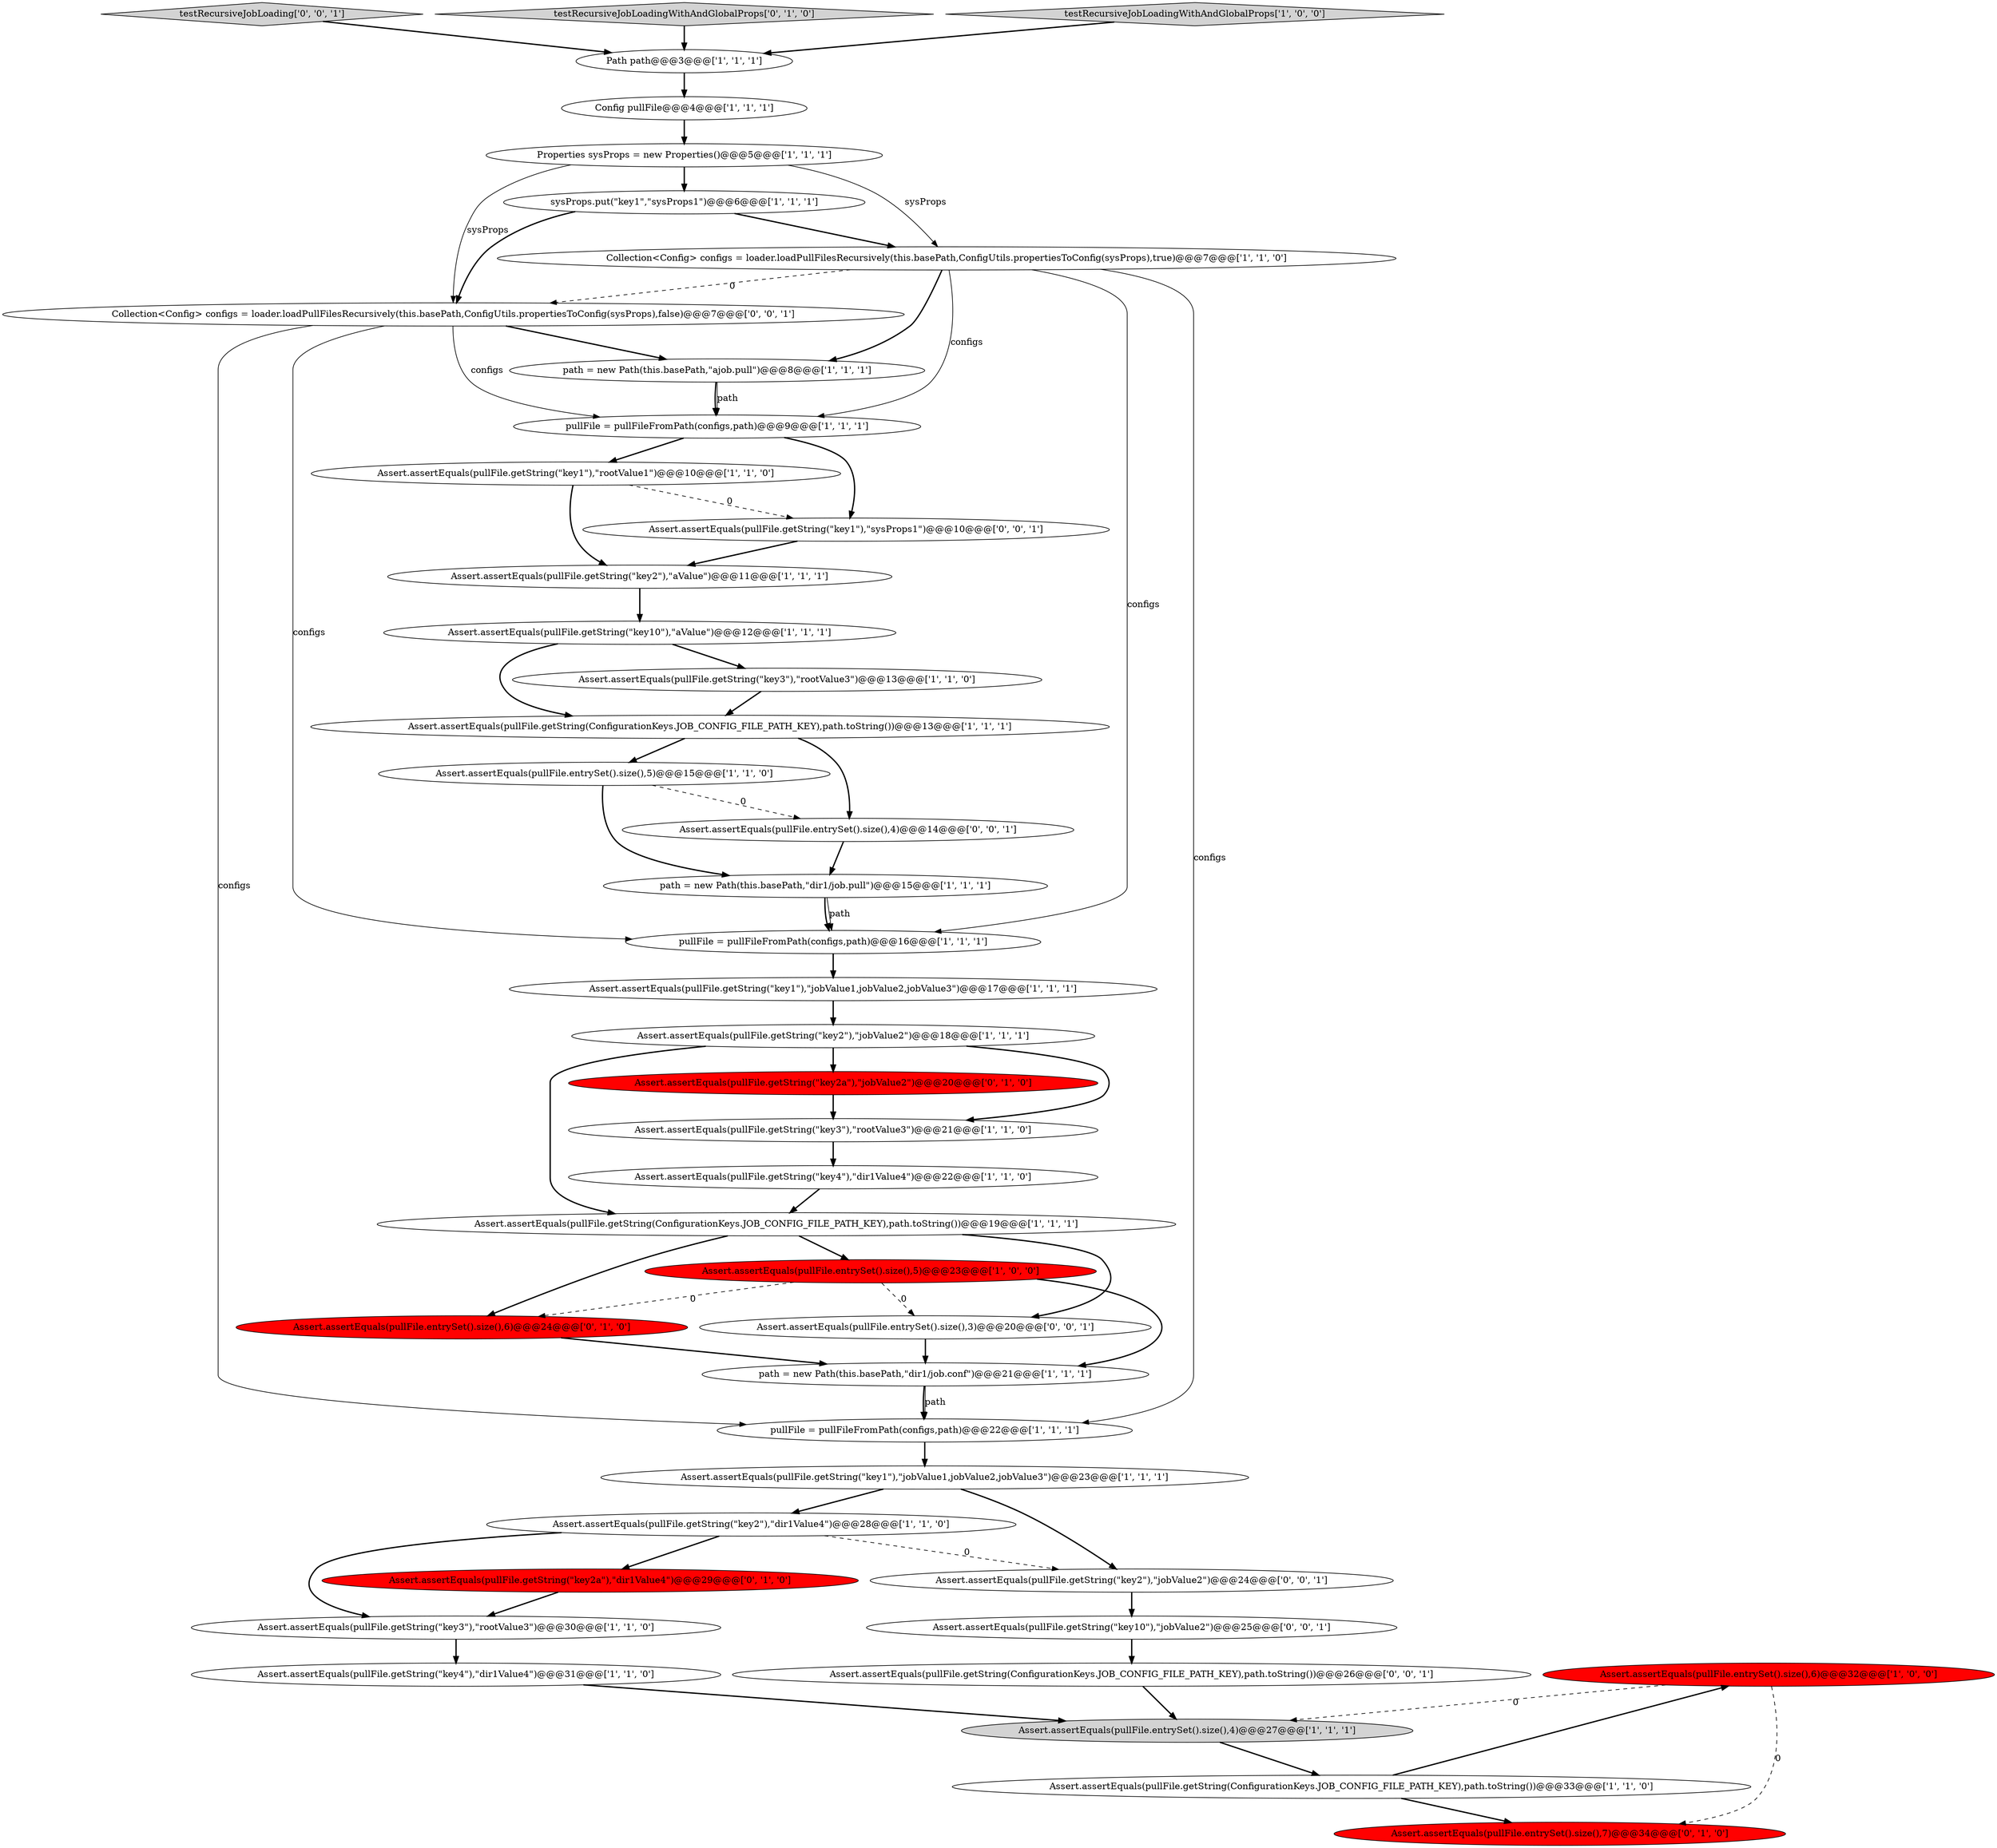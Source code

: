 digraph {
12 [style = filled, label = "Assert.assertEquals(pullFile.entrySet().size(),6)@@@32@@@['1', '0', '0']", fillcolor = red, shape = ellipse image = "AAA1AAABBB1BBB"];
33 [style = filled, label = "Assert.assertEquals(pullFile.entrySet().size(),6)@@@24@@@['0', '1', '0']", fillcolor = red, shape = ellipse image = "AAA1AAABBB2BBB"];
34 [style = filled, label = "Assert.assertEquals(pullFile.getString(\"key2a\"),\"jobValue2\")@@@20@@@['0', '1', '0']", fillcolor = red, shape = ellipse image = "AAA1AAABBB2BBB"];
9 [style = filled, label = "pullFile = pullFileFromPath(configs,path)@@@22@@@['1', '1', '1']", fillcolor = white, shape = ellipse image = "AAA0AAABBB1BBB"];
2 [style = filled, label = "Assert.assertEquals(pullFile.getString(\"key4\"),\"dir1Value4\")@@@31@@@['1', '1', '0']", fillcolor = white, shape = ellipse image = "AAA0AAABBB1BBB"];
29 [style = filled, label = "Assert.assertEquals(pullFile.getString(ConfigurationKeys.JOB_CONFIG_FILE_PATH_KEY),path.toString())@@@19@@@['1', '1', '1']", fillcolor = white, shape = ellipse image = "AAA0AAABBB1BBB"];
21 [style = filled, label = "Assert.assertEquals(pullFile.entrySet().size(),4)@@@27@@@['1', '1', '1']", fillcolor = lightgray, shape = ellipse image = "AAA0AAABBB1BBB"];
37 [style = filled, label = "Assert.assertEquals(pullFile.entrySet().size(),3)@@@20@@@['0', '0', '1']", fillcolor = white, shape = ellipse image = "AAA0AAABBB3BBB"];
42 [style = filled, label = "Collection<Config> configs = loader.loadPullFilesRecursively(this.basePath,ConfigUtils.propertiesToConfig(sysProps),false)@@@7@@@['0', '0', '1']", fillcolor = white, shape = ellipse image = "AAA0AAABBB3BBB"];
7 [style = filled, label = "path = new Path(this.basePath,\"ajob.pull\")@@@8@@@['1', '1', '1']", fillcolor = white, shape = ellipse image = "AAA0AAABBB1BBB"];
14 [style = filled, label = "Assert.assertEquals(pullFile.entrySet().size(),5)@@@15@@@['1', '1', '0']", fillcolor = white, shape = ellipse image = "AAA0AAABBB1BBB"];
41 [style = filled, label = "testRecursiveJobLoading['0', '0', '1']", fillcolor = lightgray, shape = diamond image = "AAA0AAABBB3BBB"];
16 [style = filled, label = "Properties sysProps = new Properties()@@@5@@@['1', '1', '1']", fillcolor = white, shape = ellipse image = "AAA0AAABBB1BBB"];
19 [style = filled, label = "Assert.assertEquals(pullFile.getString(\"key10\"),\"aValue\")@@@12@@@['1', '1', '1']", fillcolor = white, shape = ellipse image = "AAA0AAABBB1BBB"];
11 [style = filled, label = "pullFile = pullFileFromPath(configs,path)@@@16@@@['1', '1', '1']", fillcolor = white, shape = ellipse image = "AAA0AAABBB1BBB"];
3 [style = filled, label = "Assert.assertEquals(pullFile.getString(ConfigurationKeys.JOB_CONFIG_FILE_PATH_KEY),path.toString())@@@13@@@['1', '1', '1']", fillcolor = white, shape = ellipse image = "AAA0AAABBB1BBB"];
28 [style = filled, label = "Assert.assertEquals(pullFile.getString(\"key3\"),\"rootValue3\")@@@30@@@['1', '1', '0']", fillcolor = white, shape = ellipse image = "AAA0AAABBB1BBB"];
31 [style = filled, label = "testRecursiveJobLoadingWithAndGlobalProps['0', '1', '0']", fillcolor = lightgray, shape = diamond image = "AAA0AAABBB2BBB"];
6 [style = filled, label = "Collection<Config> configs = loader.loadPullFilesRecursively(this.basePath,ConfigUtils.propertiesToConfig(sysProps),true)@@@7@@@['1', '1', '0']", fillcolor = white, shape = ellipse image = "AAA0AAABBB1BBB"];
15 [style = filled, label = "Assert.assertEquals(pullFile.getString(\"key3\"),\"rootValue3\")@@@13@@@['1', '1', '0']", fillcolor = white, shape = ellipse image = "AAA0AAABBB1BBB"];
20 [style = filled, label = "Assert.assertEquals(pullFile.getString(\"key1\"),\"jobValue1,jobValue2,jobValue3\")@@@23@@@['1', '1', '1']", fillcolor = white, shape = ellipse image = "AAA0AAABBB1BBB"];
36 [style = filled, label = "Assert.assertEquals(pullFile.entrySet().size(),4)@@@14@@@['0', '0', '1']", fillcolor = white, shape = ellipse image = "AAA0AAABBB3BBB"];
40 [style = filled, label = "Assert.assertEquals(pullFile.getString(\"key10\"),\"jobValue2\")@@@25@@@['0', '0', '1']", fillcolor = white, shape = ellipse image = "AAA0AAABBB3BBB"];
1 [style = filled, label = "Assert.assertEquals(pullFile.getString(\"key2\"),\"dir1Value4\")@@@28@@@['1', '1', '0']", fillcolor = white, shape = ellipse image = "AAA0AAABBB1BBB"];
4 [style = filled, label = "Config pullFile@@@4@@@['1', '1', '1']", fillcolor = white, shape = ellipse image = "AAA0AAABBB1BBB"];
5 [style = filled, label = "path = new Path(this.basePath,\"dir1/job.pull\")@@@15@@@['1', '1', '1']", fillcolor = white, shape = ellipse image = "AAA0AAABBB1BBB"];
35 [style = filled, label = "Assert.assertEquals(pullFile.getString(\"key2a\"),\"dir1Value4\")@@@29@@@['0', '1', '0']", fillcolor = red, shape = ellipse image = "AAA1AAABBB2BBB"];
18 [style = filled, label = "Assert.assertEquals(pullFile.getString(\"key1\"),\"jobValue1,jobValue2,jobValue3\")@@@17@@@['1', '1', '1']", fillcolor = white, shape = ellipse image = "AAA0AAABBB1BBB"];
0 [style = filled, label = "Assert.assertEquals(pullFile.getString(\"key3\"),\"rootValue3\")@@@21@@@['1', '1', '0']", fillcolor = white, shape = ellipse image = "AAA0AAABBB1BBB"];
25 [style = filled, label = "Assert.assertEquals(pullFile.getString(\"key4\"),\"dir1Value4\")@@@22@@@['1', '1', '0']", fillcolor = white, shape = ellipse image = "AAA0AAABBB1BBB"];
22 [style = filled, label = "Assert.assertEquals(pullFile.entrySet().size(),5)@@@23@@@['1', '0', '0']", fillcolor = red, shape = ellipse image = "AAA1AAABBB1BBB"];
13 [style = filled, label = "Assert.assertEquals(pullFile.getString(\"key2\"),\"aValue\")@@@11@@@['1', '1', '1']", fillcolor = white, shape = ellipse image = "AAA0AAABBB1BBB"];
26 [style = filled, label = "Assert.assertEquals(pullFile.getString(\"key1\"),\"rootValue1\")@@@10@@@['1', '1', '0']", fillcolor = white, shape = ellipse image = "AAA0AAABBB1BBB"];
38 [style = filled, label = "Assert.assertEquals(pullFile.getString(ConfigurationKeys.JOB_CONFIG_FILE_PATH_KEY),path.toString())@@@26@@@['0', '0', '1']", fillcolor = white, shape = ellipse image = "AAA0AAABBB3BBB"];
43 [style = filled, label = "Assert.assertEquals(pullFile.getString(\"key2\"),\"jobValue2\")@@@24@@@['0', '0', '1']", fillcolor = white, shape = ellipse image = "AAA0AAABBB3BBB"];
27 [style = filled, label = "Path path@@@3@@@['1', '1', '1']", fillcolor = white, shape = ellipse image = "AAA0AAABBB1BBB"];
23 [style = filled, label = "path = new Path(this.basePath,\"dir1/job.conf\")@@@21@@@['1', '1', '1']", fillcolor = white, shape = ellipse image = "AAA0AAABBB1BBB"];
24 [style = filled, label = "sysProps.put(\"key1\",\"sysProps1\")@@@6@@@['1', '1', '1']", fillcolor = white, shape = ellipse image = "AAA0AAABBB1BBB"];
30 [style = filled, label = "Assert.assertEquals(pullFile.getString(\"key2\"),\"jobValue2\")@@@18@@@['1', '1', '1']", fillcolor = white, shape = ellipse image = "AAA0AAABBB1BBB"];
32 [style = filled, label = "Assert.assertEquals(pullFile.entrySet().size(),7)@@@34@@@['0', '1', '0']", fillcolor = red, shape = ellipse image = "AAA1AAABBB2BBB"];
39 [style = filled, label = "Assert.assertEquals(pullFile.getString(\"key1\"),\"sysProps1\")@@@10@@@['0', '0', '1']", fillcolor = white, shape = ellipse image = "AAA0AAABBB3BBB"];
8 [style = filled, label = "pullFile = pullFileFromPath(configs,path)@@@9@@@['1', '1', '1']", fillcolor = white, shape = ellipse image = "AAA0AAABBB1BBB"];
17 [style = filled, label = "Assert.assertEquals(pullFile.getString(ConfigurationKeys.JOB_CONFIG_FILE_PATH_KEY),path.toString())@@@33@@@['1', '1', '0']", fillcolor = white, shape = ellipse image = "AAA0AAABBB1BBB"];
10 [style = filled, label = "testRecursiveJobLoadingWithAndGlobalProps['1', '0', '0']", fillcolor = lightgray, shape = diamond image = "AAA0AAABBB1BBB"];
6->8 [style = solid, label="configs"];
42->11 [style = solid, label="configs"];
41->27 [style = bold, label=""];
24->42 [style = bold, label=""];
6->9 [style = solid, label="configs"];
1->43 [style = dashed, label="0"];
39->13 [style = bold, label=""];
10->27 [style = bold, label=""];
42->9 [style = solid, label="configs"];
16->24 [style = bold, label=""];
22->33 [style = dashed, label="0"];
12->32 [style = dashed, label="0"];
3->14 [style = bold, label=""];
18->30 [style = bold, label=""];
9->20 [style = bold, label=""];
1->35 [style = bold, label=""];
30->34 [style = bold, label=""];
5->11 [style = solid, label="path"];
29->37 [style = bold, label=""];
6->42 [style = dashed, label="0"];
25->29 [style = bold, label=""];
20->1 [style = bold, label=""];
17->32 [style = bold, label=""];
40->38 [style = bold, label=""];
7->8 [style = bold, label=""];
15->3 [style = bold, label=""];
37->23 [style = bold, label=""];
22->23 [style = bold, label=""];
16->42 [style = solid, label="sysProps"];
30->29 [style = bold, label=""];
34->0 [style = bold, label=""];
11->18 [style = bold, label=""];
26->13 [style = bold, label=""];
7->8 [style = solid, label="path"];
12->21 [style = dashed, label="0"];
33->23 [style = bold, label=""];
23->9 [style = solid, label="path"];
14->36 [style = dashed, label="0"];
35->28 [style = bold, label=""];
43->40 [style = bold, label=""];
26->39 [style = dashed, label="0"];
28->2 [style = bold, label=""];
27->4 [style = bold, label=""];
1->28 [style = bold, label=""];
13->19 [style = bold, label=""];
17->12 [style = bold, label=""];
29->33 [style = bold, label=""];
3->36 [style = bold, label=""];
6->11 [style = solid, label="configs"];
22->37 [style = dashed, label="0"];
42->8 [style = solid, label="configs"];
31->27 [style = bold, label=""];
0->25 [style = bold, label=""];
2->21 [style = bold, label=""];
20->43 [style = bold, label=""];
38->21 [style = bold, label=""];
36->5 [style = bold, label=""];
5->11 [style = bold, label=""];
30->0 [style = bold, label=""];
42->7 [style = bold, label=""];
16->6 [style = solid, label="sysProps"];
29->22 [style = bold, label=""];
19->15 [style = bold, label=""];
6->7 [style = bold, label=""];
8->39 [style = bold, label=""];
24->6 [style = bold, label=""];
23->9 [style = bold, label=""];
21->17 [style = bold, label=""];
19->3 [style = bold, label=""];
4->16 [style = bold, label=""];
14->5 [style = bold, label=""];
8->26 [style = bold, label=""];
}
